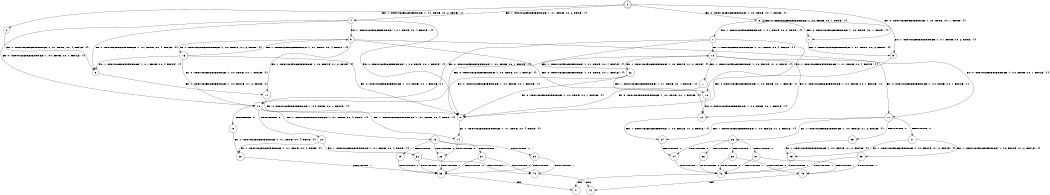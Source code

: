 digraph BCG {
size = "7, 10.5";
center = TRUE;
node [shape = circle];
0 [peripheries = 2];
0 -> 1 [label = "EX !0 !ATOMIC_EXCH_BRANCH (1, +0, TRUE, +0, 1, TRUE) !{}"];
0 -> 2 [label = "EX !1 !ATOMIC_EXCH_BRANCH (1, +1, TRUE, +0, 2, TRUE) !{}"];
0 -> 3 [label = "EX !0 !ATOMIC_EXCH_BRANCH (1, +0, TRUE, +0, 1, TRUE) !{}"];
0 -> 4 [label = "EX !1 !ATOMIC_EXCH_BRANCH (1, +1, TRUE, +0, 2, TRUE) !{}"];
1 -> 5 [label = "EX !1 !ATOMIC_EXCH_BRANCH (1, +1, TRUE, +0, 2, TRUE) !{}"];
2 -> 6 [label = "EX !1 !ATOMIC_EXCH_BRANCH (1, +1, TRUE, +0, 4, FALSE) !{}"];
3 -> 1 [label = "EX !0 !ATOMIC_EXCH_BRANCH (1, +0, TRUE, +0, 1, TRUE) !{}"];
3 -> 5 [label = "EX !1 !ATOMIC_EXCH_BRANCH (1, +1, TRUE, +0, 2, TRUE) !{}"];
3 -> 3 [label = "EX !0 !ATOMIC_EXCH_BRANCH (1, +0, TRUE, +0, 1, TRUE) !{}"];
3 -> 7 [label = "EX !1 !ATOMIC_EXCH_BRANCH (1, +1, TRUE, +0, 2, TRUE) !{}"];
4 -> 6 [label = "EX !1 !ATOMIC_EXCH_BRANCH (1, +1, TRUE, +0, 4, FALSE) !{}"];
4 -> 8 [label = "EX !0 !ATOMIC_EXCH_BRANCH (1, +0, TRUE, +0, 1, FALSE) !{}"];
4 -> 9 [label = "EX !1 !ATOMIC_EXCH_BRANCH (1, +1, TRUE, +0, 4, FALSE) !{}"];
4 -> 10 [label = "EX !0 !ATOMIC_EXCH_BRANCH (1, +0, TRUE, +0, 1, FALSE) !{}"];
5 -> 8 [label = "EX !0 !ATOMIC_EXCH_BRANCH (1, +0, TRUE, +0, 1, FALSE) !{}"];
6 -> 11 [label = "EX !1 !ATOMIC_EXCH_BRANCH (1, +0, FALSE, +1, 2, TRUE) !{}"];
7 -> 8 [label = "EX !0 !ATOMIC_EXCH_BRANCH (1, +0, TRUE, +0, 1, FALSE) !{}"];
7 -> 12 [label = "EX !1 !ATOMIC_EXCH_BRANCH (1, +1, TRUE, +0, 4, FALSE) !{}"];
7 -> 10 [label = "EX !0 !ATOMIC_EXCH_BRANCH (1, +0, TRUE, +0, 1, FALSE) !{}"];
7 -> 13 [label = "EX !1 !ATOMIC_EXCH_BRANCH (1, +1, TRUE, +0, 4, FALSE) !{}"];
8 -> 14 [label = "EX !1 !ATOMIC_EXCH_BRANCH (1, +1, TRUE, +0, 4, TRUE) !{}"];
9 -> 11 [label = "EX !1 !ATOMIC_EXCH_BRANCH (1, +0, FALSE, +1, 2, TRUE) !{}"];
9 -> 15 [label = "EX !0 !ATOMIC_EXCH_BRANCH (1, +0, TRUE, +0, 1, FALSE) !{}"];
9 -> 16 [label = "EX !1 !ATOMIC_EXCH_BRANCH (1, +0, FALSE, +1, 2, TRUE) !{}"];
9 -> 17 [label = "EX !0 !ATOMIC_EXCH_BRANCH (1, +0, TRUE, +0, 1, FALSE) !{}"];
10 -> 14 [label = "EX !1 !ATOMIC_EXCH_BRANCH (1, +1, TRUE, +0, 4, TRUE) !{}"];
10 -> 18 [label = "TERMINATE !0"];
10 -> 19 [label = "EX !1 !ATOMIC_EXCH_BRANCH (1, +1, TRUE, +0, 4, TRUE) !{}"];
10 -> 20 [label = "TERMINATE !0"];
11 -> 8 [label = "EX !0 !ATOMIC_EXCH_BRANCH (1, +0, TRUE, +0, 1, FALSE) !{}"];
12 -> 15 [label = "EX !0 !ATOMIC_EXCH_BRANCH (1, +0, TRUE, +0, 1, FALSE) !{}"];
13 -> 15 [label = "EX !0 !ATOMIC_EXCH_BRANCH (1, +0, TRUE, +0, 1, FALSE) !{}"];
13 -> 21 [label = "EX !1 !ATOMIC_EXCH_BRANCH (1, +0, FALSE, +1, 2, TRUE) !{}"];
13 -> 17 [label = "EX !0 !ATOMIC_EXCH_BRANCH (1, +0, TRUE, +0, 1, FALSE) !{}"];
13 -> 22 [label = "EX !1 !ATOMIC_EXCH_BRANCH (1, +0, FALSE, +1, 2, TRUE) !{}"];
14 -> 23 [label = "TERMINATE !0"];
15 -> 24 [label = "EX !1 !ATOMIC_EXCH_BRANCH (1, +0, FALSE, +1, 2, FALSE) !{}"];
16 -> 6 [label = "EX !1 !ATOMIC_EXCH_BRANCH (1, +1, TRUE, +0, 4, FALSE) !{}"];
16 -> 8 [label = "EX !0 !ATOMIC_EXCH_BRANCH (1, +0, TRUE, +0, 1, FALSE) !{}"];
16 -> 9 [label = "EX !1 !ATOMIC_EXCH_BRANCH (1, +1, TRUE, +0, 4, FALSE) !{}"];
16 -> 10 [label = "EX !0 !ATOMIC_EXCH_BRANCH (1, +0, TRUE, +0, 1, FALSE) !{}"];
17 -> 24 [label = "EX !1 !ATOMIC_EXCH_BRANCH (1, +0, FALSE, +1, 2, FALSE) !{}"];
17 -> 25 [label = "TERMINATE !0"];
17 -> 26 [label = "EX !1 !ATOMIC_EXCH_BRANCH (1, +0, FALSE, +1, 2, FALSE) !{}"];
17 -> 27 [label = "TERMINATE !0"];
18 -> 28 [label = "EX !1 !ATOMIC_EXCH_BRANCH (1, +1, TRUE, +0, 4, TRUE) !{}"];
19 -> 23 [label = "TERMINATE !0"];
19 -> 29 [label = "TERMINATE !1"];
19 -> 30 [label = "TERMINATE !0"];
19 -> 31 [label = "TERMINATE !1"];
20 -> 28 [label = "EX !1 !ATOMIC_EXCH_BRANCH (1, +1, TRUE, +0, 4, TRUE) !{}"];
20 -> 32 [label = "EX !1 !ATOMIC_EXCH_BRANCH (1, +1, TRUE, +0, 4, TRUE) !{}"];
21 -> 8 [label = "EX !0 !ATOMIC_EXCH_BRANCH (1, +0, TRUE, +0, 1, FALSE) !{}"];
22 -> 8 [label = "EX !0 !ATOMIC_EXCH_BRANCH (1, +0, TRUE, +0, 1, FALSE) !{}"];
22 -> 12 [label = "EX !1 !ATOMIC_EXCH_BRANCH (1, +1, TRUE, +0, 4, FALSE) !{}"];
22 -> 10 [label = "EX !0 !ATOMIC_EXCH_BRANCH (1, +0, TRUE, +0, 1, FALSE) !{}"];
22 -> 13 [label = "EX !1 !ATOMIC_EXCH_BRANCH (1, +1, TRUE, +0, 4, FALSE) !{}"];
23 -> 33 [label = "TERMINATE !1"];
24 -> 34 [label = "TERMINATE !0"];
25 -> 35 [label = "EX !1 !ATOMIC_EXCH_BRANCH (1, +0, FALSE, +1, 2, FALSE) !{}"];
26 -> 34 [label = "TERMINATE !0"];
26 -> 36 [label = "TERMINATE !1"];
26 -> 37 [label = "TERMINATE !0"];
26 -> 38 [label = "TERMINATE !1"];
27 -> 35 [label = "EX !1 !ATOMIC_EXCH_BRANCH (1, +0, FALSE, +1, 2, FALSE) !{}"];
27 -> 39 [label = "EX !1 !ATOMIC_EXCH_BRANCH (1, +0, FALSE, +1, 2, FALSE) !{}"];
28 -> 33 [label = "TERMINATE !1"];
29 -> 33 [label = "TERMINATE !0"];
30 -> 33 [label = "TERMINATE !1"];
30 -> 40 [label = "TERMINATE !1"];
31 -> 33 [label = "TERMINATE !0"];
31 -> 40 [label = "TERMINATE !0"];
32 -> 33 [label = "TERMINATE !1"];
32 -> 40 [label = "TERMINATE !1"];
33 -> 41 [label = "exit"];
34 -> 42 [label = "TERMINATE !1"];
35 -> 42 [label = "TERMINATE !1"];
36 -> 42 [label = "TERMINATE !0"];
37 -> 42 [label = "TERMINATE !1"];
37 -> 43 [label = "TERMINATE !1"];
38 -> 42 [label = "TERMINATE !0"];
38 -> 43 [label = "TERMINATE !0"];
39 -> 42 [label = "TERMINATE !1"];
39 -> 43 [label = "TERMINATE !1"];
40 -> 44 [label = "exit"];
42 -> 41 [label = "exit"];
43 -> 44 [label = "exit"];
}
